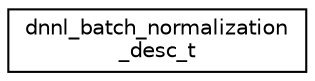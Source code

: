 digraph "Graphical Class Hierarchy"
{
 // LATEX_PDF_SIZE
  edge [fontname="Helvetica",fontsize="10",labelfontname="Helvetica",labelfontsize="10"];
  node [fontname="Helvetica",fontsize="10",shape=record];
  rankdir="LR";
  Node0 [label="dnnl_batch_normalization\l_desc_t",height=0.2,width=0.4,color="black", fillcolor="white", style="filled",URL="$structdnnl__batch__normalization__desc__t.html",tooltip="A descriptor of a Batch Normalization operation."];
}
